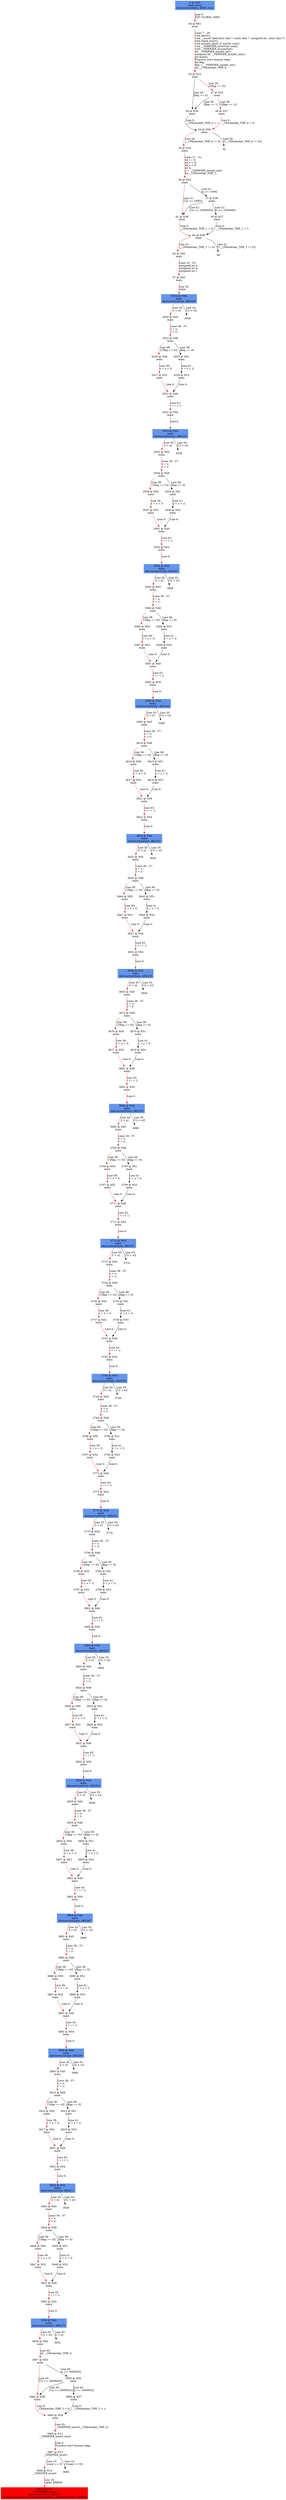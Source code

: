 digraph ARG {
node [style="filled" shape="box" color="white"]
0 [fillcolor="cornflowerblue" label="0 @ N20\nmain entry\nAbstractionState: ABS0: true\n" id="0"]
44 [label="44 @ N61\nmain\n" id="44"]
45 [label="45 @ N24\nmain\n" id="45"]
50 [label="50 @ N26\nmain\n" id="50"]
53 [label="53 @ N28\nmain\n" id="53"]
54 [label="54 @ N29\nmain\n" id="54"]
56 [label="56 @ N35\nmain\n" id="56"]
61 [label="61 @ N38\nmain\n" id="61"]
64 [label="64 @ N39\nmain\n" id="64"]
65 [label="65 @ N40\nmain\n" id="65"]
67 [label="67 @ N43\nmain\n" id="67"]
3504 [fillcolor="cornflowerblue" label="3504 @ N44\nmain\nAbstractionState: ABS243\n" id="3504"]
3505 [label="3505 @ N45\nmain\n" id="3505"]
3524 [label="3524 @ N48\nmain\n" id="3524"]
3526 [label="3526 @ N50\nmain\n" id="3526"]
3527 [label="3527 @ N52\nmain\n" id="3527"]
3531 [label="3531 @ N49\nmain\n" id="3531"]
3532 [label="3532 @ N54\nmain\n" id="3532"]
3534 [fillcolor="cornflowerblue" label="3534 @ N44\nmain\nAbstractionState: ABS245\n" id="3534"]
3535 [label="3535 @ N45\nmain\n" id="3535"]
3554 [label="3554 @ N48\nmain\n" id="3554"]
3556 [label="3556 @ N50\nmain\n" id="3556"]
3557 [label="3557 @ N52\nmain\n" id="3557"]
3561 [label="3561 @ N49\nmain\n" id="3561"]
3562 [label="3562 @ N54\nmain\n" id="3562"]
3564 [fillcolor="cornflowerblue" label="3564 @ N44\nmain\nAbstractionState: ABS247\n" id="3564"]
3565 [label="3565 @ N45\nmain\n" id="3565"]
3584 [label="3584 @ N48\nmain\n" id="3584"]
3586 [label="3586 @ N50\nmain\n" id="3586"]
3587 [label="3587 @ N52\nmain\n" id="3587"]
3591 [label="3591 @ N49\nmain\n" id="3591"]
3592 [label="3592 @ N54\nmain\n" id="3592"]
3594 [fillcolor="cornflowerblue" label="3594 @ N44\nmain\nAbstractionState: ABS249\n" id="3594"]
3595 [label="3595 @ N45\nmain\n" id="3595"]
3614 [label="3614 @ N48\nmain\n" id="3614"]
3616 [label="3616 @ N50\nmain\n" id="3616"]
3617 [label="3617 @ N52\nmain\n" id="3617"]
3621 [label="3621 @ N49\nmain\n" id="3621"]
3622 [label="3622 @ N54\nmain\n" id="3622"]
3624 [fillcolor="cornflowerblue" label="3624 @ N44\nmain\nAbstractionState: ABS251\n" id="3624"]
3625 [label="3625 @ N45\nmain\n" id="3625"]
3644 [label="3644 @ N48\nmain\n" id="3644"]
3646 [label="3646 @ N50\nmain\n" id="3646"]
3647 [label="3647 @ N52\nmain\n" id="3647"]
3651 [label="3651 @ N49\nmain\n" id="3651"]
3652 [label="3652 @ N54\nmain\n" id="3652"]
3654 [fillcolor="cornflowerblue" label="3654 @ N44\nmain\nAbstractionState: ABS253\n" id="3654"]
3655 [label="3655 @ N45\nmain\n" id="3655"]
3674 [label="3674 @ N48\nmain\n" id="3674"]
3676 [label="3676 @ N50\nmain\n" id="3676"]
3677 [label="3677 @ N52\nmain\n" id="3677"]
3681 [label="3681 @ N49\nmain\n" id="3681"]
3682 [label="3682 @ N54\nmain\n" id="3682"]
3684 [fillcolor="cornflowerblue" label="3684 @ N44\nmain\nAbstractionState: ABS255\n" id="3684"]
3685 [label="3685 @ N45\nmain\n" id="3685"]
3704 [label="3704 @ N48\nmain\n" id="3704"]
3706 [label="3706 @ N50\nmain\n" id="3706"]
3707 [label="3707 @ N52\nmain\n" id="3707"]
3711 [label="3711 @ N49\nmain\n" id="3711"]
3712 [label="3712 @ N54\nmain\n" id="3712"]
3714 [fillcolor="cornflowerblue" label="3714 @ N44\nmain\nAbstractionState: ABS257\n" id="3714"]
3715 [label="3715 @ N45\nmain\n" id="3715"]
3734 [label="3734 @ N48\nmain\n" id="3734"]
3736 [label="3736 @ N50\nmain\n" id="3736"]
3737 [label="3737 @ N52\nmain\n" id="3737"]
3741 [label="3741 @ N49\nmain\n" id="3741"]
3742 [label="3742 @ N54\nmain\n" id="3742"]
3744 [fillcolor="cornflowerblue" label="3744 @ N44\nmain\nAbstractionState: ABS259\n" id="3744"]
3745 [label="3745 @ N45\nmain\n" id="3745"]
3764 [label="3764 @ N48\nmain\n" id="3764"]
3766 [label="3766 @ N50\nmain\n" id="3766"]
3767 [label="3767 @ N52\nmain\n" id="3767"]
3771 [label="3771 @ N49\nmain\n" id="3771"]
3772 [label="3772 @ N54\nmain\n" id="3772"]
3774 [fillcolor="cornflowerblue" label="3774 @ N44\nmain\nAbstractionState: ABS261\n" id="3774"]
3775 [label="3775 @ N45\nmain\n" id="3775"]
3794 [label="3794 @ N48\nmain\n" id="3794"]
3796 [label="3796 @ N50\nmain\n" id="3796"]
3797 [label="3797 @ N52\nmain\n" id="3797"]
3801 [label="3801 @ N49\nmain\n" id="3801"]
3802 [label="3802 @ N54\nmain\n" id="3802"]
3804 [fillcolor="cornflowerblue" label="3804 @ N44\nmain\nAbstractionState: ABS263\n" id="3804"]
3805 [label="3805 @ N45\nmain\n" id="3805"]
3824 [label="3824 @ N48\nmain\n" id="3824"]
3826 [label="3826 @ N50\nmain\n" id="3826"]
3827 [label="3827 @ N52\nmain\n" id="3827"]
3831 [label="3831 @ N49\nmain\n" id="3831"]
3832 [label="3832 @ N54\nmain\n" id="3832"]
3834 [fillcolor="cornflowerblue" label="3834 @ N44\nmain\nAbstractionState: ABS265\n" id="3834"]
3835 [label="3835 @ N45\nmain\n" id="3835"]
3854 [label="3854 @ N48\nmain\n" id="3854"]
3856 [label="3856 @ N50\nmain\n" id="3856"]
3857 [label="3857 @ N52\nmain\n" id="3857"]
3861 [label="3861 @ N49\nmain\n" id="3861"]
3862 [label="3862 @ N54\nmain\n" id="3862"]
3864 [fillcolor="cornflowerblue" label="3864 @ N44\nmain\nAbstractionState: ABS267\n" id="3864"]
3865 [label="3865 @ N45\nmain\n" id="3865"]
3884 [label="3884 @ N48\nmain\n" id="3884"]
3886 [label="3886 @ N50\nmain\n" id="3886"]
3887 [label="3887 @ N52\nmain\n" id="3887"]
3891 [label="3891 @ N49\nmain\n" id="3891"]
3892 [label="3892 @ N54\nmain\n" id="3892"]
3894 [fillcolor="cornflowerblue" label="3894 @ N44\nmain\nAbstractionState: ABS269\n" id="3894"]
3895 [label="3895 @ N45\nmain\n" id="3895"]
3914 [label="3914 @ N48\nmain\n" id="3914"]
3916 [label="3916 @ N50\nmain\n" id="3916"]
3917 [label="3917 @ N52\nmain\n" id="3917"]
3921 [label="3921 @ N49\nmain\n" id="3921"]
3922 [label="3922 @ N54\nmain\n" id="3922"]
3924 [fillcolor="cornflowerblue" label="3924 @ N44\nmain\nAbstractionState: ABS271\n" id="3924"]
3925 [label="3925 @ N45\nmain\n" id="3925"]
3944 [label="3944 @ N48\nmain\n" id="3944"]
3946 [label="3946 @ N50\nmain\n" id="3946"]
3947 [label="3947 @ N52\nmain\n" id="3947"]
3951 [label="3951 @ N49\nmain\n" id="3951"]
3952 [label="3952 @ N54\nmain\n" id="3952"]
3954 [fillcolor="cornflowerblue" label="3954 @ N44\nmain\nAbstractionState: ABS273\n" id="3954"]
3956 [label="3956 @ N46\nmain\n" id="3956"]
3957 [label="3957 @ N55\nmain\n" id="3957"]
3962 [label="3962 @ N58\nmain\n" id="3962"]
3965 [label="3965 @ N59\nmain\n" id="3965"]
3966 [label="3966 @ N11\n__VERIFIER_assert entry\n" id="3966"]
3967 [label="3967 @ N12\n__VERIFIER_assert\n" id="3967"]
3968 [label="3968 @ N14\n__VERIFIER_assert\n" id="3968"]
3971 [fillcolor="red" label="3971 @ N15\n__VERIFIER_assert\nAbstractionState: ABS274\n AutomatonState: ErrorLabelAutomaton: _predefinedState_ERROR\n" id="3971"]
3958 [label="3958 @ N56\nmain\n" id="3958"]
3960 [label="3960 @ N57\nmain\n" id="3960"]
3945 [label="3945 @ N51\nmain\n" id="3945"]
3949 [label="3949 @ N53\nmain\n" id="3949"]
3915 [label="3915 @ N51\nmain\n" id="3915"]
3919 [label="3919 @ N53\nmain\n" id="3919"]
3885 [label="3885 @ N51\nmain\n" id="3885"]
3889 [label="3889 @ N53\nmain\n" id="3889"]
3855 [label="3855 @ N51\nmain\n" id="3855"]
3859 [label="3859 @ N53\nmain\n" id="3859"]
3825 [label="3825 @ N51\nmain\n" id="3825"]
3829 [label="3829 @ N53\nmain\n" id="3829"]
3795 [label="3795 @ N51\nmain\n" id="3795"]
3799 [label="3799 @ N53\nmain\n" id="3799"]
3765 [label="3765 @ N51\nmain\n" id="3765"]
3769 [label="3769 @ N53\nmain\n" id="3769"]
3735 [label="3735 @ N51\nmain\n" id="3735"]
3739 [label="3739 @ N53\nmain\n" id="3739"]
3705 [label="3705 @ N51\nmain\n" id="3705"]
3709 [label="3709 @ N53\nmain\n" id="3709"]
3675 [label="3675 @ N51\nmain\n" id="3675"]
3679 [label="3679 @ N53\nmain\n" id="3679"]
3645 [label="3645 @ N51\nmain\n" id="3645"]
3649 [label="3649 @ N53\nmain\n" id="3649"]
3615 [label="3615 @ N51\nmain\n" id="3615"]
3619 [label="3619 @ N53\nmain\n" id="3619"]
3585 [label="3585 @ N51\nmain\n" id="3585"]
3589 [label="3589 @ N53\nmain\n" id="3589"]
3555 [label="3555 @ N51\nmain\n" id="3555"]
3559 [label="3559 @ N53\nmain\n" id="3559"]
3525 [label="3525 @ N51\nmain\n" id="3525"]
3529 [label="3529 @ N53\nmain\n" id="3529"]
57 [label="57 @ N36\nmain\n" id="57"]
59 [label="59 @ N37\nmain\n" id="59"]
47 [label="47 @ N25\nmain\n" id="47"]
49 [label="49 @ N27\nmain\n" id="49"]
0 -> 44 [color="red" label="Line 0: \lINIT GLOBAL VARS\l" id="0 -> 44"]
44 -> 45 [color="red" label="Lines 7 - 26: \lvoid abort();\lvoid __assert_fail(const char *, const char *, unsigned int, const char *);\lvoid reach_error();\lvoid assume_abort_if_not(int cond);\lvoid __VERIFIER_assert(int cond);\lvoid __VERIFIER_assume(int);\lint __VERIFIER_nondet_int();\lunsigned int __VERIFIER_nondet_uint();\lint main();\lFunction start dummy edge\lint flag;\lflag = __VERIFIER_nondet_int();\lint __CPAchecker_TMP_0;\l" id="44 -> 45"]
45 -> 47 [color="red" label="Line 26: \l[!(flag == 0)]\l" id="45 -> 47"]
45 -> 50 [label="Line 26: \l[flag == 0]\l" id="45 -> 50"]
50 -> 53 [label="Line 0: \l__CPAchecker_TMP_0 = 1;\l" id="50 -> 53"]
53 -> 54 [color="red" label="Line 26: \l[__CPAchecker_TMP_0 != 0]\l" id="53 -> 54"]
53 -> 55 [label="Line 26: \l[!(__CPAchecker_TMP_0 != 0)]\l" id="53 -> 55"]
54 -> 56 [color="red" label="Lines 27 - 31: \lint i = 0;\lint x = 0;\lint y = 0;\lint n;\ln = __VERIFIER_nondet_int();\lint __CPAchecker_TMP_1;\l" id="54 -> 56"]
56 -> 57 [label="Line 31: \l[n >= 1000]\l" id="56 -> 57"]
56 -> 61 [color="red" label="Line 31: \l[!(n >= 1000)]\l" id="56 -> 61"]
61 -> 64 [color="red" label="Line 0: \l__CPAchecker_TMP_1 = 0;\l" id="61 -> 64"]
64 -> 65 [color="red" label="Line 31: \l[__CPAchecker_TMP_1 != 0]\l" id="64 -> 65"]
64 -> 66 [label="Line 31: \l[!(__CPAchecker_TMP_1 != 0)]\l" id="64 -> 66"]
65 -> 67 [color="red" label="Lines 33 - 33: \lunsigned int a;\lunsigned int b;\lunsigned int r;\l" id="65 -> 67"]
67 -> 3504 [color="red" label="Line 35: \lwhile\l" id="67 -> 3504"]
3504 -> 3505 [color="red" label="Line 35: \l[i < n]\l" id="3504 -> 3505"]
3504 -> 3506 [label="Line 35: \l[!(i < n)]\l" id="3504 -> 3506"]
3505 -> 3524 [color="red" label="Lines 36 - 37: \lx = x;\ly = y;\l" id="3505 -> 3524"]
3524 -> 3525 [label="Line 38: \l[flag == 0]\l" id="3524 -> 3525"]
3524 -> 3526 [color="red" label="Line 38: \l[!(flag == 0)]\l" id="3524 -> 3526"]
3526 -> 3527 [color="red" label="Line 39: \lx = x + 3;\l" id="3526 -> 3527"]
3527 -> 3531 [color="red" label="Line 0: \l\l" id="3527 -> 3531"]
3531 -> 3532 [color="red" label="Line 43: \li = i + 1;\l" id="3531 -> 3532"]
3532 -> 3534 [color="red" label="Line 0: \l\l" id="3532 -> 3534"]
3534 -> 3535 [color="red" label="Line 35: \l[i < n]\l" id="3534 -> 3535"]
3534 -> 3536 [label="Line 35: \l[!(i < n)]\l" id="3534 -> 3536"]
3535 -> 3554 [color="red" label="Lines 36 - 37: \lx = x;\ly = y;\l" id="3535 -> 3554"]
3554 -> 3555 [label="Line 38: \l[flag == 0]\l" id="3554 -> 3555"]
3554 -> 3556 [color="red" label="Line 38: \l[!(flag == 0)]\l" id="3554 -> 3556"]
3556 -> 3557 [color="red" label="Line 39: \lx = x + 3;\l" id="3556 -> 3557"]
3557 -> 3561 [color="red" label="Line 0: \l\l" id="3557 -> 3561"]
3561 -> 3562 [color="red" label="Line 43: \li = i + 1;\l" id="3561 -> 3562"]
3562 -> 3564 [color="red" label="Line 0: \l\l" id="3562 -> 3564"]
3564 -> 3565 [color="red" label="Line 35: \l[i < n]\l" id="3564 -> 3565"]
3564 -> 3566 [label="Line 35: \l[!(i < n)]\l" id="3564 -> 3566"]
3565 -> 3584 [color="red" label="Lines 36 - 37: \lx = x;\ly = y;\l" id="3565 -> 3584"]
3584 -> 3585 [label="Line 38: \l[flag == 0]\l" id="3584 -> 3585"]
3584 -> 3586 [color="red" label="Line 38: \l[!(flag == 0)]\l" id="3584 -> 3586"]
3586 -> 3587 [color="red" label="Line 39: \lx = x + 3;\l" id="3586 -> 3587"]
3587 -> 3591 [color="red" label="Line 0: \l\l" id="3587 -> 3591"]
3591 -> 3592 [color="red" label="Line 43: \li = i + 1;\l" id="3591 -> 3592"]
3592 -> 3594 [color="red" label="Line 0: \l\l" id="3592 -> 3594"]
3594 -> 3595 [color="red" label="Line 35: \l[i < n]\l" id="3594 -> 3595"]
3594 -> 3596 [label="Line 35: \l[!(i < n)]\l" id="3594 -> 3596"]
3595 -> 3614 [color="red" label="Lines 36 - 37: \lx = x;\ly = y;\l" id="3595 -> 3614"]
3614 -> 3615 [label="Line 38: \l[flag == 0]\l" id="3614 -> 3615"]
3614 -> 3616 [color="red" label="Line 38: \l[!(flag == 0)]\l" id="3614 -> 3616"]
3616 -> 3617 [color="red" label="Line 39: \lx = x + 3;\l" id="3616 -> 3617"]
3617 -> 3621 [color="red" label="Line 0: \l\l" id="3617 -> 3621"]
3621 -> 3622 [color="red" label="Line 43: \li = i + 1;\l" id="3621 -> 3622"]
3622 -> 3624 [color="red" label="Line 0: \l\l" id="3622 -> 3624"]
3624 -> 3625 [color="red" label="Line 35: \l[i < n]\l" id="3624 -> 3625"]
3624 -> 3626 [label="Line 35: \l[!(i < n)]\l" id="3624 -> 3626"]
3625 -> 3644 [color="red" label="Lines 36 - 37: \lx = x;\ly = y;\l" id="3625 -> 3644"]
3644 -> 3645 [label="Line 38: \l[flag == 0]\l" id="3644 -> 3645"]
3644 -> 3646 [color="red" label="Line 38: \l[!(flag == 0)]\l" id="3644 -> 3646"]
3646 -> 3647 [color="red" label="Line 39: \lx = x + 3;\l" id="3646 -> 3647"]
3647 -> 3651 [color="red" label="Line 0: \l\l" id="3647 -> 3651"]
3651 -> 3652 [color="red" label="Line 43: \li = i + 1;\l" id="3651 -> 3652"]
3652 -> 3654 [color="red" label="Line 0: \l\l" id="3652 -> 3654"]
3654 -> 3655 [color="red" label="Line 35: \l[i < n]\l" id="3654 -> 3655"]
3654 -> 3656 [label="Line 35: \l[!(i < n)]\l" id="3654 -> 3656"]
3655 -> 3674 [color="red" label="Lines 36 - 37: \lx = x;\ly = y;\l" id="3655 -> 3674"]
3674 -> 3675 [label="Line 38: \l[flag == 0]\l" id="3674 -> 3675"]
3674 -> 3676 [color="red" label="Line 38: \l[!(flag == 0)]\l" id="3674 -> 3676"]
3676 -> 3677 [color="red" label="Line 39: \lx = x + 3;\l" id="3676 -> 3677"]
3677 -> 3681 [color="red" label="Line 0: \l\l" id="3677 -> 3681"]
3681 -> 3682 [color="red" label="Line 43: \li = i + 1;\l" id="3681 -> 3682"]
3682 -> 3684 [color="red" label="Line 0: \l\l" id="3682 -> 3684"]
3684 -> 3685 [color="red" label="Line 35: \l[i < n]\l" id="3684 -> 3685"]
3684 -> 3686 [label="Line 35: \l[!(i < n)]\l" id="3684 -> 3686"]
3685 -> 3704 [color="red" label="Lines 36 - 37: \lx = x;\ly = y;\l" id="3685 -> 3704"]
3704 -> 3705 [label="Line 38: \l[flag == 0]\l" id="3704 -> 3705"]
3704 -> 3706 [color="red" label="Line 38: \l[!(flag == 0)]\l" id="3704 -> 3706"]
3706 -> 3707 [color="red" label="Line 39: \lx = x + 3;\l" id="3706 -> 3707"]
3707 -> 3711 [color="red" label="Line 0: \l\l" id="3707 -> 3711"]
3711 -> 3712 [color="red" label="Line 43: \li = i + 1;\l" id="3711 -> 3712"]
3712 -> 3714 [color="red" label="Line 0: \l\l" id="3712 -> 3714"]
3714 -> 3715 [color="red" label="Line 35: \l[i < n]\l" id="3714 -> 3715"]
3714 -> 3716 [label="Line 35: \l[!(i < n)]\l" id="3714 -> 3716"]
3715 -> 3734 [color="red" label="Lines 36 - 37: \lx = x;\ly = y;\l" id="3715 -> 3734"]
3734 -> 3735 [label="Line 38: \l[flag == 0]\l" id="3734 -> 3735"]
3734 -> 3736 [color="red" label="Line 38: \l[!(flag == 0)]\l" id="3734 -> 3736"]
3736 -> 3737 [color="red" label="Line 39: \lx = x + 3;\l" id="3736 -> 3737"]
3737 -> 3741 [color="red" label="Line 0: \l\l" id="3737 -> 3741"]
3741 -> 3742 [color="red" label="Line 43: \li = i + 1;\l" id="3741 -> 3742"]
3742 -> 3744 [color="red" label="Line 0: \l\l" id="3742 -> 3744"]
3744 -> 3745 [color="red" label="Line 35: \l[i < n]\l" id="3744 -> 3745"]
3744 -> 3746 [label="Line 35: \l[!(i < n)]\l" id="3744 -> 3746"]
3745 -> 3764 [color="red" label="Lines 36 - 37: \lx = x;\ly = y;\l" id="3745 -> 3764"]
3764 -> 3765 [label="Line 38: \l[flag == 0]\l" id="3764 -> 3765"]
3764 -> 3766 [color="red" label="Line 38: \l[!(flag == 0)]\l" id="3764 -> 3766"]
3766 -> 3767 [color="red" label="Line 39: \lx = x + 3;\l" id="3766 -> 3767"]
3767 -> 3771 [color="red" label="Line 0: \l\l" id="3767 -> 3771"]
3771 -> 3772 [color="red" label="Line 43: \li = i + 1;\l" id="3771 -> 3772"]
3772 -> 3774 [color="red" label="Line 0: \l\l" id="3772 -> 3774"]
3774 -> 3775 [color="red" label="Line 35: \l[i < n]\l" id="3774 -> 3775"]
3774 -> 3776 [label="Line 35: \l[!(i < n)]\l" id="3774 -> 3776"]
3775 -> 3794 [color="red" label="Lines 36 - 37: \lx = x;\ly = y;\l" id="3775 -> 3794"]
3794 -> 3795 [label="Line 38: \l[flag == 0]\l" id="3794 -> 3795"]
3794 -> 3796 [color="red" label="Line 38: \l[!(flag == 0)]\l" id="3794 -> 3796"]
3796 -> 3797 [color="red" label="Line 39: \lx = x + 3;\l" id="3796 -> 3797"]
3797 -> 3801 [color="red" label="Line 0: \l\l" id="3797 -> 3801"]
3801 -> 3802 [color="red" label="Line 43: \li = i + 1;\l" id="3801 -> 3802"]
3802 -> 3804 [color="red" label="Line 0: \l\l" id="3802 -> 3804"]
3804 -> 3805 [color="red" label="Line 35: \l[i < n]\l" id="3804 -> 3805"]
3804 -> 3806 [label="Line 35: \l[!(i < n)]\l" id="3804 -> 3806"]
3805 -> 3824 [color="red" label="Lines 36 - 37: \lx = x;\ly = y;\l" id="3805 -> 3824"]
3824 -> 3825 [label="Line 38: \l[flag == 0]\l" id="3824 -> 3825"]
3824 -> 3826 [color="red" label="Line 38: \l[!(flag == 0)]\l" id="3824 -> 3826"]
3826 -> 3827 [color="red" label="Line 39: \lx = x + 3;\l" id="3826 -> 3827"]
3827 -> 3831 [color="red" label="Line 0: \l\l" id="3827 -> 3831"]
3831 -> 3832 [color="red" label="Line 43: \li = i + 1;\l" id="3831 -> 3832"]
3832 -> 3834 [color="red" label="Line 0: \l\l" id="3832 -> 3834"]
3834 -> 3835 [color="red" label="Line 35: \l[i < n]\l" id="3834 -> 3835"]
3834 -> 3836 [label="Line 35: \l[!(i < n)]\l" id="3834 -> 3836"]
3835 -> 3854 [color="red" label="Lines 36 - 37: \lx = x;\ly = y;\l" id="3835 -> 3854"]
3854 -> 3855 [label="Line 38: \l[flag == 0]\l" id="3854 -> 3855"]
3854 -> 3856 [color="red" label="Line 38: \l[!(flag == 0)]\l" id="3854 -> 3856"]
3856 -> 3857 [color="red" label="Line 39: \lx = x + 3;\l" id="3856 -> 3857"]
3857 -> 3861 [color="red" label="Line 0: \l\l" id="3857 -> 3861"]
3861 -> 3862 [color="red" label="Line 43: \li = i + 1;\l" id="3861 -> 3862"]
3862 -> 3864 [color="red" label="Line 0: \l\l" id="3862 -> 3864"]
3864 -> 3865 [color="red" label="Line 35: \l[i < n]\l" id="3864 -> 3865"]
3864 -> 3866 [label="Line 35: \l[!(i < n)]\l" id="3864 -> 3866"]
3865 -> 3884 [color="red" label="Lines 36 - 37: \lx = x;\ly = y;\l" id="3865 -> 3884"]
3884 -> 3885 [label="Line 38: \l[flag == 0]\l" id="3884 -> 3885"]
3884 -> 3886 [color="red" label="Line 38: \l[!(flag == 0)]\l" id="3884 -> 3886"]
3886 -> 3887 [color="red" label="Line 39: \lx = x + 3;\l" id="3886 -> 3887"]
3887 -> 3891 [color="red" label="Line 0: \l\l" id="3887 -> 3891"]
3891 -> 3892 [color="red" label="Line 43: \li = i + 1;\l" id="3891 -> 3892"]
3892 -> 3894 [color="red" label="Line 0: \l\l" id="3892 -> 3894"]
3894 -> 3895 [color="red" label="Line 35: \l[i < n]\l" id="3894 -> 3895"]
3894 -> 3896 [label="Line 35: \l[!(i < n)]\l" id="3894 -> 3896"]
3895 -> 3914 [color="red" label="Lines 36 - 37: \lx = x;\ly = y;\l" id="3895 -> 3914"]
3914 -> 3915 [label="Line 38: \l[flag == 0]\l" id="3914 -> 3915"]
3914 -> 3916 [color="red" label="Line 38: \l[!(flag == 0)]\l" id="3914 -> 3916"]
3916 -> 3917 [color="red" label="Line 39: \lx = x + 3;\l" id="3916 -> 3917"]
3917 -> 3921 [color="red" label="Line 0: \l\l" id="3917 -> 3921"]
3921 -> 3922 [color="red" label="Line 43: \li = i + 1;\l" id="3921 -> 3922"]
3922 -> 3924 [color="red" label="Line 0: \l\l" id="3922 -> 3924"]
3924 -> 3925 [color="red" label="Line 35: \l[i < n]\l" id="3924 -> 3925"]
3924 -> 3926 [label="Line 35: \l[!(i < n)]\l" id="3924 -> 3926"]
3925 -> 3944 [color="red" label="Lines 36 - 37: \lx = x;\ly = y;\l" id="3925 -> 3944"]
3944 -> 3945 [label="Line 38: \l[flag == 0]\l" id="3944 -> 3945"]
3944 -> 3946 [color="red" label="Line 38: \l[!(flag == 0)]\l" id="3944 -> 3946"]
3946 -> 3947 [color="red" label="Line 39: \lx = x + 3;\l" id="3946 -> 3947"]
3947 -> 3951 [color="red" label="Line 0: \l\l" id="3947 -> 3951"]
3951 -> 3952 [color="red" label="Line 43: \li = i + 1;\l" id="3951 -> 3952"]
3952 -> 3954 [color="red" label="Line 0: \l\l" id="3952 -> 3954"]
3954 -> 3955 [label="Line 35: \l[i < n]\l" id="3954 -> 3955"]
3954 -> 3956 [color="red" label="Line 35: \l[!(i < n)]\l" id="3954 -> 3956"]
3956 -> 3957 [color="red" label="Line 45: \lint __CPAchecker_TMP_2;\l" id="3956 -> 3957"]
3957 -> 3958 [label="Line 45: \l[x <= 3000003]\l" id="3957 -> 3958"]
3957 -> 3962 [color="red" label="Line 45: \l[!(x <= 3000003)]\l" id="3957 -> 3962"]
3962 -> 3965 [color="red" label="Line 0: \l__CPAchecker_TMP_2 = 0;\l" id="3962 -> 3965"]
3965 -> 3966 [color="red" label="Line 45: \l__VERIFIER_assert(__CPAchecker_TMP_2)\l" id="3965 -> 3966"]
3966 -> 3967 [color="red" label="Line 0: \lFunction start dummy edge\l" id="3966 -> 3967"]
3967 -> 3968 [color="red" label="Line 15: \l[cond == 0]\l" id="3967 -> 3968"]
3967 -> 3969 [label="Line 15: \l[!(cond == 0)]\l" id="3967 -> 3969"]
3968 -> 3971 [color="red" label="Line 16: \lLabel: ERROR\l" id="3968 -> 3971"]
3958 -> 3960 [label="Line 45: \l[y <= 2000002]\l" id="3958 -> 3960"]
3958 -> 3962 [label="Line 45: \l[!(y <= 2000002)]\l" id="3958 -> 3962"]
3960 -> 3965 [label="Line 0: \l__CPAchecker_TMP_2 = 1;\l" id="3960 -> 3965"]
3945 -> 3949 [label="Line 41: \ly = y + 2;\l" id="3945 -> 3949"]
3949 -> 3951 [label="Line 0: \l\l" id="3949 -> 3951"]
3915 -> 3919 [label="Line 41: \ly = y + 2;\l" id="3915 -> 3919"]
3919 -> 3921 [label="Line 0: \l\l" id="3919 -> 3921"]
3885 -> 3889 [label="Line 41: \ly = y + 2;\l" id="3885 -> 3889"]
3889 -> 3891 [label="Line 0: \l\l" id="3889 -> 3891"]
3855 -> 3859 [label="Line 41: \ly = y + 2;\l" id="3855 -> 3859"]
3859 -> 3861 [label="Line 0: \l\l" id="3859 -> 3861"]
3825 -> 3829 [label="Line 41: \ly = y + 2;\l" id="3825 -> 3829"]
3829 -> 3831 [label="Line 0: \l\l" id="3829 -> 3831"]
3795 -> 3799 [label="Line 41: \ly = y + 2;\l" id="3795 -> 3799"]
3799 -> 3801 [label="Line 0: \l\l" id="3799 -> 3801"]
3765 -> 3769 [label="Line 41: \ly = y + 2;\l" id="3765 -> 3769"]
3769 -> 3771 [label="Line 0: \l\l" id="3769 -> 3771"]
3735 -> 3739 [label="Line 41: \ly = y + 2;\l" id="3735 -> 3739"]
3739 -> 3741 [label="Line 0: \l\l" id="3739 -> 3741"]
3705 -> 3709 [label="Line 41: \ly = y + 2;\l" id="3705 -> 3709"]
3709 -> 3711 [label="Line 0: \l\l" id="3709 -> 3711"]
3675 -> 3679 [label="Line 41: \ly = y + 2;\l" id="3675 -> 3679"]
3679 -> 3681 [label="Line 0: \l\l" id="3679 -> 3681"]
3645 -> 3649 [label="Line 41: \ly = y + 2;\l" id="3645 -> 3649"]
3649 -> 3651 [label="Line 0: \l\l" id="3649 -> 3651"]
3615 -> 3619 [label="Line 41: \ly = y + 2;\l" id="3615 -> 3619"]
3619 -> 3621 [label="Line 0: \l\l" id="3619 -> 3621"]
3585 -> 3589 [label="Line 41: \ly = y + 2;\l" id="3585 -> 3589"]
3589 -> 3591 [label="Line 0: \l\l" id="3589 -> 3591"]
3555 -> 3559 [label="Line 41: \ly = y + 2;\l" id="3555 -> 3559"]
3559 -> 3561 [label="Line 0: \l\l" id="3559 -> 3561"]
3525 -> 3529 [label="Line 41: \ly = y + 2;\l" id="3525 -> 3529"]
3529 -> 3531 [label="Line 0: \l\l" id="3529 -> 3531"]
57 -> 59 [label="Line 31: \l[n <= 1000000]\l" id="57 -> 59"]
57 -> 61 [label="Line 31: \l[!(n <= 1000000)]\l" id="57 -> 61"]
59 -> 64 [label="Line 0: \l__CPAchecker_TMP_1 = 1;\l" id="59 -> 64"]
47 -> 49 [color="red" label="Line 26: \l[!(flag == 1)]\l" id="47 -> 49"]
47 -> 50 [label="Line 26: \l[flag == 1]\l" id="47 -> 50"]
49 -> 53 [color="red" label="Line 0: \l__CPAchecker_TMP_0 = 0;\l" id="49 -> 53"]
}
